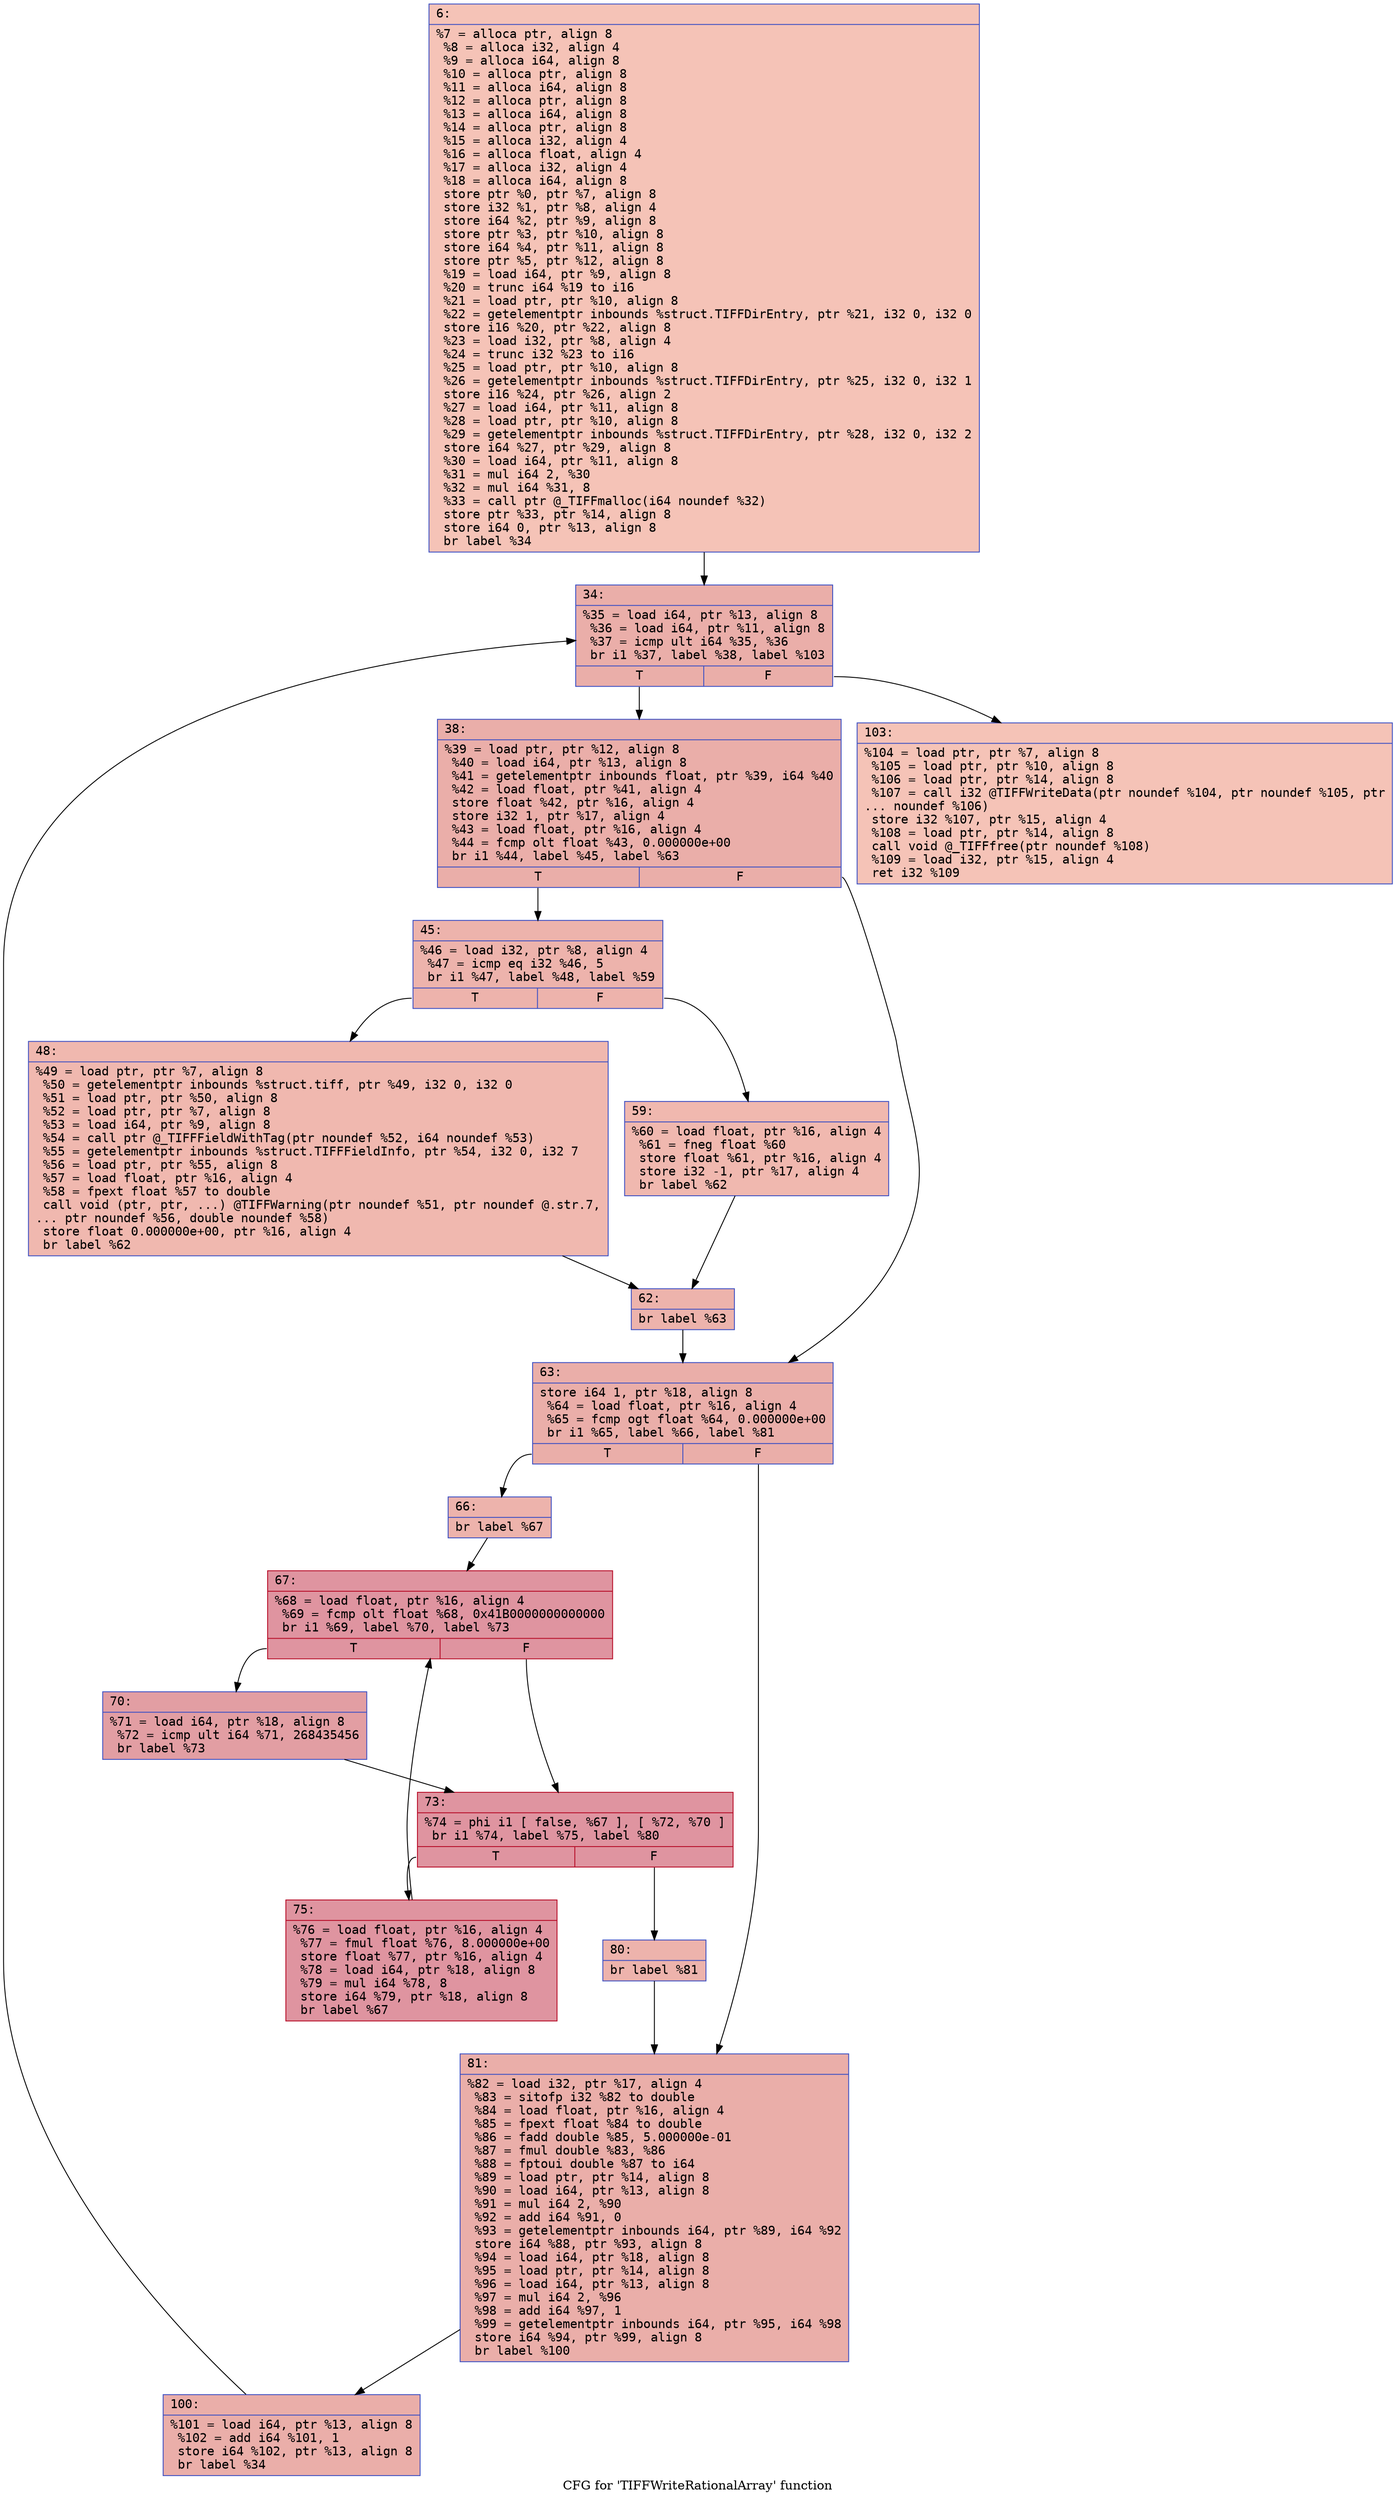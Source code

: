 digraph "CFG for 'TIFFWriteRationalArray' function" {
	label="CFG for 'TIFFWriteRationalArray' function";

	Node0x6000017e32a0 [shape=record,color="#3d50c3ff", style=filled, fillcolor="#e8765c70" fontname="Courier",label="{6:\l|  %7 = alloca ptr, align 8\l  %8 = alloca i32, align 4\l  %9 = alloca i64, align 8\l  %10 = alloca ptr, align 8\l  %11 = alloca i64, align 8\l  %12 = alloca ptr, align 8\l  %13 = alloca i64, align 8\l  %14 = alloca ptr, align 8\l  %15 = alloca i32, align 4\l  %16 = alloca float, align 4\l  %17 = alloca i32, align 4\l  %18 = alloca i64, align 8\l  store ptr %0, ptr %7, align 8\l  store i32 %1, ptr %8, align 4\l  store i64 %2, ptr %9, align 8\l  store ptr %3, ptr %10, align 8\l  store i64 %4, ptr %11, align 8\l  store ptr %5, ptr %12, align 8\l  %19 = load i64, ptr %9, align 8\l  %20 = trunc i64 %19 to i16\l  %21 = load ptr, ptr %10, align 8\l  %22 = getelementptr inbounds %struct.TIFFDirEntry, ptr %21, i32 0, i32 0\l  store i16 %20, ptr %22, align 8\l  %23 = load i32, ptr %8, align 4\l  %24 = trunc i32 %23 to i16\l  %25 = load ptr, ptr %10, align 8\l  %26 = getelementptr inbounds %struct.TIFFDirEntry, ptr %25, i32 0, i32 1\l  store i16 %24, ptr %26, align 2\l  %27 = load i64, ptr %11, align 8\l  %28 = load ptr, ptr %10, align 8\l  %29 = getelementptr inbounds %struct.TIFFDirEntry, ptr %28, i32 0, i32 2\l  store i64 %27, ptr %29, align 8\l  %30 = load i64, ptr %11, align 8\l  %31 = mul i64 2, %30\l  %32 = mul i64 %31, 8\l  %33 = call ptr @_TIFFmalloc(i64 noundef %32)\l  store ptr %33, ptr %14, align 8\l  store i64 0, ptr %13, align 8\l  br label %34\l}"];
	Node0x6000017e32a0 -> Node0x6000017e32f0[tooltip="6 -> 34\nProbability 100.00%" ];
	Node0x6000017e32f0 [shape=record,color="#3d50c3ff", style=filled, fillcolor="#d0473d70" fontname="Courier",label="{34:\l|  %35 = load i64, ptr %13, align 8\l  %36 = load i64, ptr %11, align 8\l  %37 = icmp ult i64 %35, %36\l  br i1 %37, label %38, label %103\l|{<s0>T|<s1>F}}"];
	Node0x6000017e32f0:s0 -> Node0x6000017e3340[tooltip="34 -> 38\nProbability 96.88%" ];
	Node0x6000017e32f0:s1 -> Node0x6000017e37a0[tooltip="34 -> 103\nProbability 3.12%" ];
	Node0x6000017e3340 [shape=record,color="#3d50c3ff", style=filled, fillcolor="#d0473d70" fontname="Courier",label="{38:\l|  %39 = load ptr, ptr %12, align 8\l  %40 = load i64, ptr %13, align 8\l  %41 = getelementptr inbounds float, ptr %39, i64 %40\l  %42 = load float, ptr %41, align 4\l  store float %42, ptr %16, align 4\l  store i32 1, ptr %17, align 4\l  %43 = load float, ptr %16, align 4\l  %44 = fcmp olt float %43, 0.000000e+00\l  br i1 %44, label %45, label %63\l|{<s0>T|<s1>F}}"];
	Node0x6000017e3340:s0 -> Node0x6000017e3390[tooltip="38 -> 45\nProbability 50.00%" ];
	Node0x6000017e3340:s1 -> Node0x6000017e34d0[tooltip="38 -> 63\nProbability 50.00%" ];
	Node0x6000017e3390 [shape=record,color="#3d50c3ff", style=filled, fillcolor="#d6524470" fontname="Courier",label="{45:\l|  %46 = load i32, ptr %8, align 4\l  %47 = icmp eq i32 %46, 5\l  br i1 %47, label %48, label %59\l|{<s0>T|<s1>F}}"];
	Node0x6000017e3390:s0 -> Node0x6000017e33e0[tooltip="45 -> 48\nProbability 50.00%" ];
	Node0x6000017e3390:s1 -> Node0x6000017e3430[tooltip="45 -> 59\nProbability 50.00%" ];
	Node0x6000017e33e0 [shape=record,color="#3d50c3ff", style=filled, fillcolor="#dc5d4a70" fontname="Courier",label="{48:\l|  %49 = load ptr, ptr %7, align 8\l  %50 = getelementptr inbounds %struct.tiff, ptr %49, i32 0, i32 0\l  %51 = load ptr, ptr %50, align 8\l  %52 = load ptr, ptr %7, align 8\l  %53 = load i64, ptr %9, align 8\l  %54 = call ptr @_TIFFFieldWithTag(ptr noundef %52, i64 noundef %53)\l  %55 = getelementptr inbounds %struct.TIFFFieldInfo, ptr %54, i32 0, i32 7\l  %56 = load ptr, ptr %55, align 8\l  %57 = load float, ptr %16, align 4\l  %58 = fpext float %57 to double\l  call void (ptr, ptr, ...) @TIFFWarning(ptr noundef %51, ptr noundef @.str.7,\l... ptr noundef %56, double noundef %58)\l  store float 0.000000e+00, ptr %16, align 4\l  br label %62\l}"];
	Node0x6000017e33e0 -> Node0x6000017e3480[tooltip="48 -> 62\nProbability 100.00%" ];
	Node0x6000017e3430 [shape=record,color="#3d50c3ff", style=filled, fillcolor="#dc5d4a70" fontname="Courier",label="{59:\l|  %60 = load float, ptr %16, align 4\l  %61 = fneg float %60\l  store float %61, ptr %16, align 4\l  store i32 -1, ptr %17, align 4\l  br label %62\l}"];
	Node0x6000017e3430 -> Node0x6000017e3480[tooltip="59 -> 62\nProbability 100.00%" ];
	Node0x6000017e3480 [shape=record,color="#3d50c3ff", style=filled, fillcolor="#d6524470" fontname="Courier",label="{62:\l|  br label %63\l}"];
	Node0x6000017e3480 -> Node0x6000017e34d0[tooltip="62 -> 63\nProbability 100.00%" ];
	Node0x6000017e34d0 [shape=record,color="#3d50c3ff", style=filled, fillcolor="#d0473d70" fontname="Courier",label="{63:\l|  store i64 1, ptr %18, align 8\l  %64 = load float, ptr %16, align 4\l  %65 = fcmp ogt float %64, 0.000000e+00\l  br i1 %65, label %66, label %81\l|{<s0>T|<s1>F}}"];
	Node0x6000017e34d0:s0 -> Node0x6000017e3520[tooltip="63 -> 66\nProbability 50.00%" ];
	Node0x6000017e34d0:s1 -> Node0x6000017e3700[tooltip="63 -> 81\nProbability 50.00%" ];
	Node0x6000017e3520 [shape=record,color="#3d50c3ff", style=filled, fillcolor="#d6524470" fontname="Courier",label="{66:\l|  br label %67\l}"];
	Node0x6000017e3520 -> Node0x6000017e3570[tooltip="66 -> 67\nProbability 100.00%" ];
	Node0x6000017e3570 [shape=record,color="#b70d28ff", style=filled, fillcolor="#b70d2870" fontname="Courier",label="{67:\l|  %68 = load float, ptr %16, align 4\l  %69 = fcmp olt float %68, 0x41B0000000000000\l  br i1 %69, label %70, label %73\l|{<s0>T|<s1>F}}"];
	Node0x6000017e3570:s0 -> Node0x6000017e35c0[tooltip="67 -> 70\nProbability 50.00%" ];
	Node0x6000017e3570:s1 -> Node0x6000017e3610[tooltip="67 -> 73\nProbability 50.00%" ];
	Node0x6000017e35c0 [shape=record,color="#3d50c3ff", style=filled, fillcolor="#be242e70" fontname="Courier",label="{70:\l|  %71 = load i64, ptr %18, align 8\l  %72 = icmp ult i64 %71, 268435456\l  br label %73\l}"];
	Node0x6000017e35c0 -> Node0x6000017e3610[tooltip="70 -> 73\nProbability 100.00%" ];
	Node0x6000017e3610 [shape=record,color="#b70d28ff", style=filled, fillcolor="#b70d2870" fontname="Courier",label="{73:\l|  %74 = phi i1 [ false, %67 ], [ %72, %70 ]\l  br i1 %74, label %75, label %80\l|{<s0>T|<s1>F}}"];
	Node0x6000017e3610:s0 -> Node0x6000017e3660[tooltip="73 -> 75\nProbability 96.88%" ];
	Node0x6000017e3610:s1 -> Node0x6000017e36b0[tooltip="73 -> 80\nProbability 3.12%" ];
	Node0x6000017e3660 [shape=record,color="#b70d28ff", style=filled, fillcolor="#b70d2870" fontname="Courier",label="{75:\l|  %76 = load float, ptr %16, align 4\l  %77 = fmul float %76, 8.000000e+00\l  store float %77, ptr %16, align 4\l  %78 = load i64, ptr %18, align 8\l  %79 = mul i64 %78, 8\l  store i64 %79, ptr %18, align 8\l  br label %67\l}"];
	Node0x6000017e3660 -> Node0x6000017e3570[tooltip="75 -> 67\nProbability 100.00%" ];
	Node0x6000017e36b0 [shape=record,color="#3d50c3ff", style=filled, fillcolor="#d6524470" fontname="Courier",label="{80:\l|  br label %81\l}"];
	Node0x6000017e36b0 -> Node0x6000017e3700[tooltip="80 -> 81\nProbability 100.00%" ];
	Node0x6000017e3700 [shape=record,color="#3d50c3ff", style=filled, fillcolor="#d0473d70" fontname="Courier",label="{81:\l|  %82 = load i32, ptr %17, align 4\l  %83 = sitofp i32 %82 to double\l  %84 = load float, ptr %16, align 4\l  %85 = fpext float %84 to double\l  %86 = fadd double %85, 5.000000e-01\l  %87 = fmul double %83, %86\l  %88 = fptoui double %87 to i64\l  %89 = load ptr, ptr %14, align 8\l  %90 = load i64, ptr %13, align 8\l  %91 = mul i64 2, %90\l  %92 = add i64 %91, 0\l  %93 = getelementptr inbounds i64, ptr %89, i64 %92\l  store i64 %88, ptr %93, align 8\l  %94 = load i64, ptr %18, align 8\l  %95 = load ptr, ptr %14, align 8\l  %96 = load i64, ptr %13, align 8\l  %97 = mul i64 2, %96\l  %98 = add i64 %97, 1\l  %99 = getelementptr inbounds i64, ptr %95, i64 %98\l  store i64 %94, ptr %99, align 8\l  br label %100\l}"];
	Node0x6000017e3700 -> Node0x6000017e3750[tooltip="81 -> 100\nProbability 100.00%" ];
	Node0x6000017e3750 [shape=record,color="#3d50c3ff", style=filled, fillcolor="#d0473d70" fontname="Courier",label="{100:\l|  %101 = load i64, ptr %13, align 8\l  %102 = add i64 %101, 1\l  store i64 %102, ptr %13, align 8\l  br label %34\l}"];
	Node0x6000017e3750 -> Node0x6000017e32f0[tooltip="100 -> 34\nProbability 100.00%" ];
	Node0x6000017e37a0 [shape=record,color="#3d50c3ff", style=filled, fillcolor="#e8765c70" fontname="Courier",label="{103:\l|  %104 = load ptr, ptr %7, align 8\l  %105 = load ptr, ptr %10, align 8\l  %106 = load ptr, ptr %14, align 8\l  %107 = call i32 @TIFFWriteData(ptr noundef %104, ptr noundef %105, ptr\l... noundef %106)\l  store i32 %107, ptr %15, align 4\l  %108 = load ptr, ptr %14, align 8\l  call void @_TIFFfree(ptr noundef %108)\l  %109 = load i32, ptr %15, align 4\l  ret i32 %109\l}"];
}

